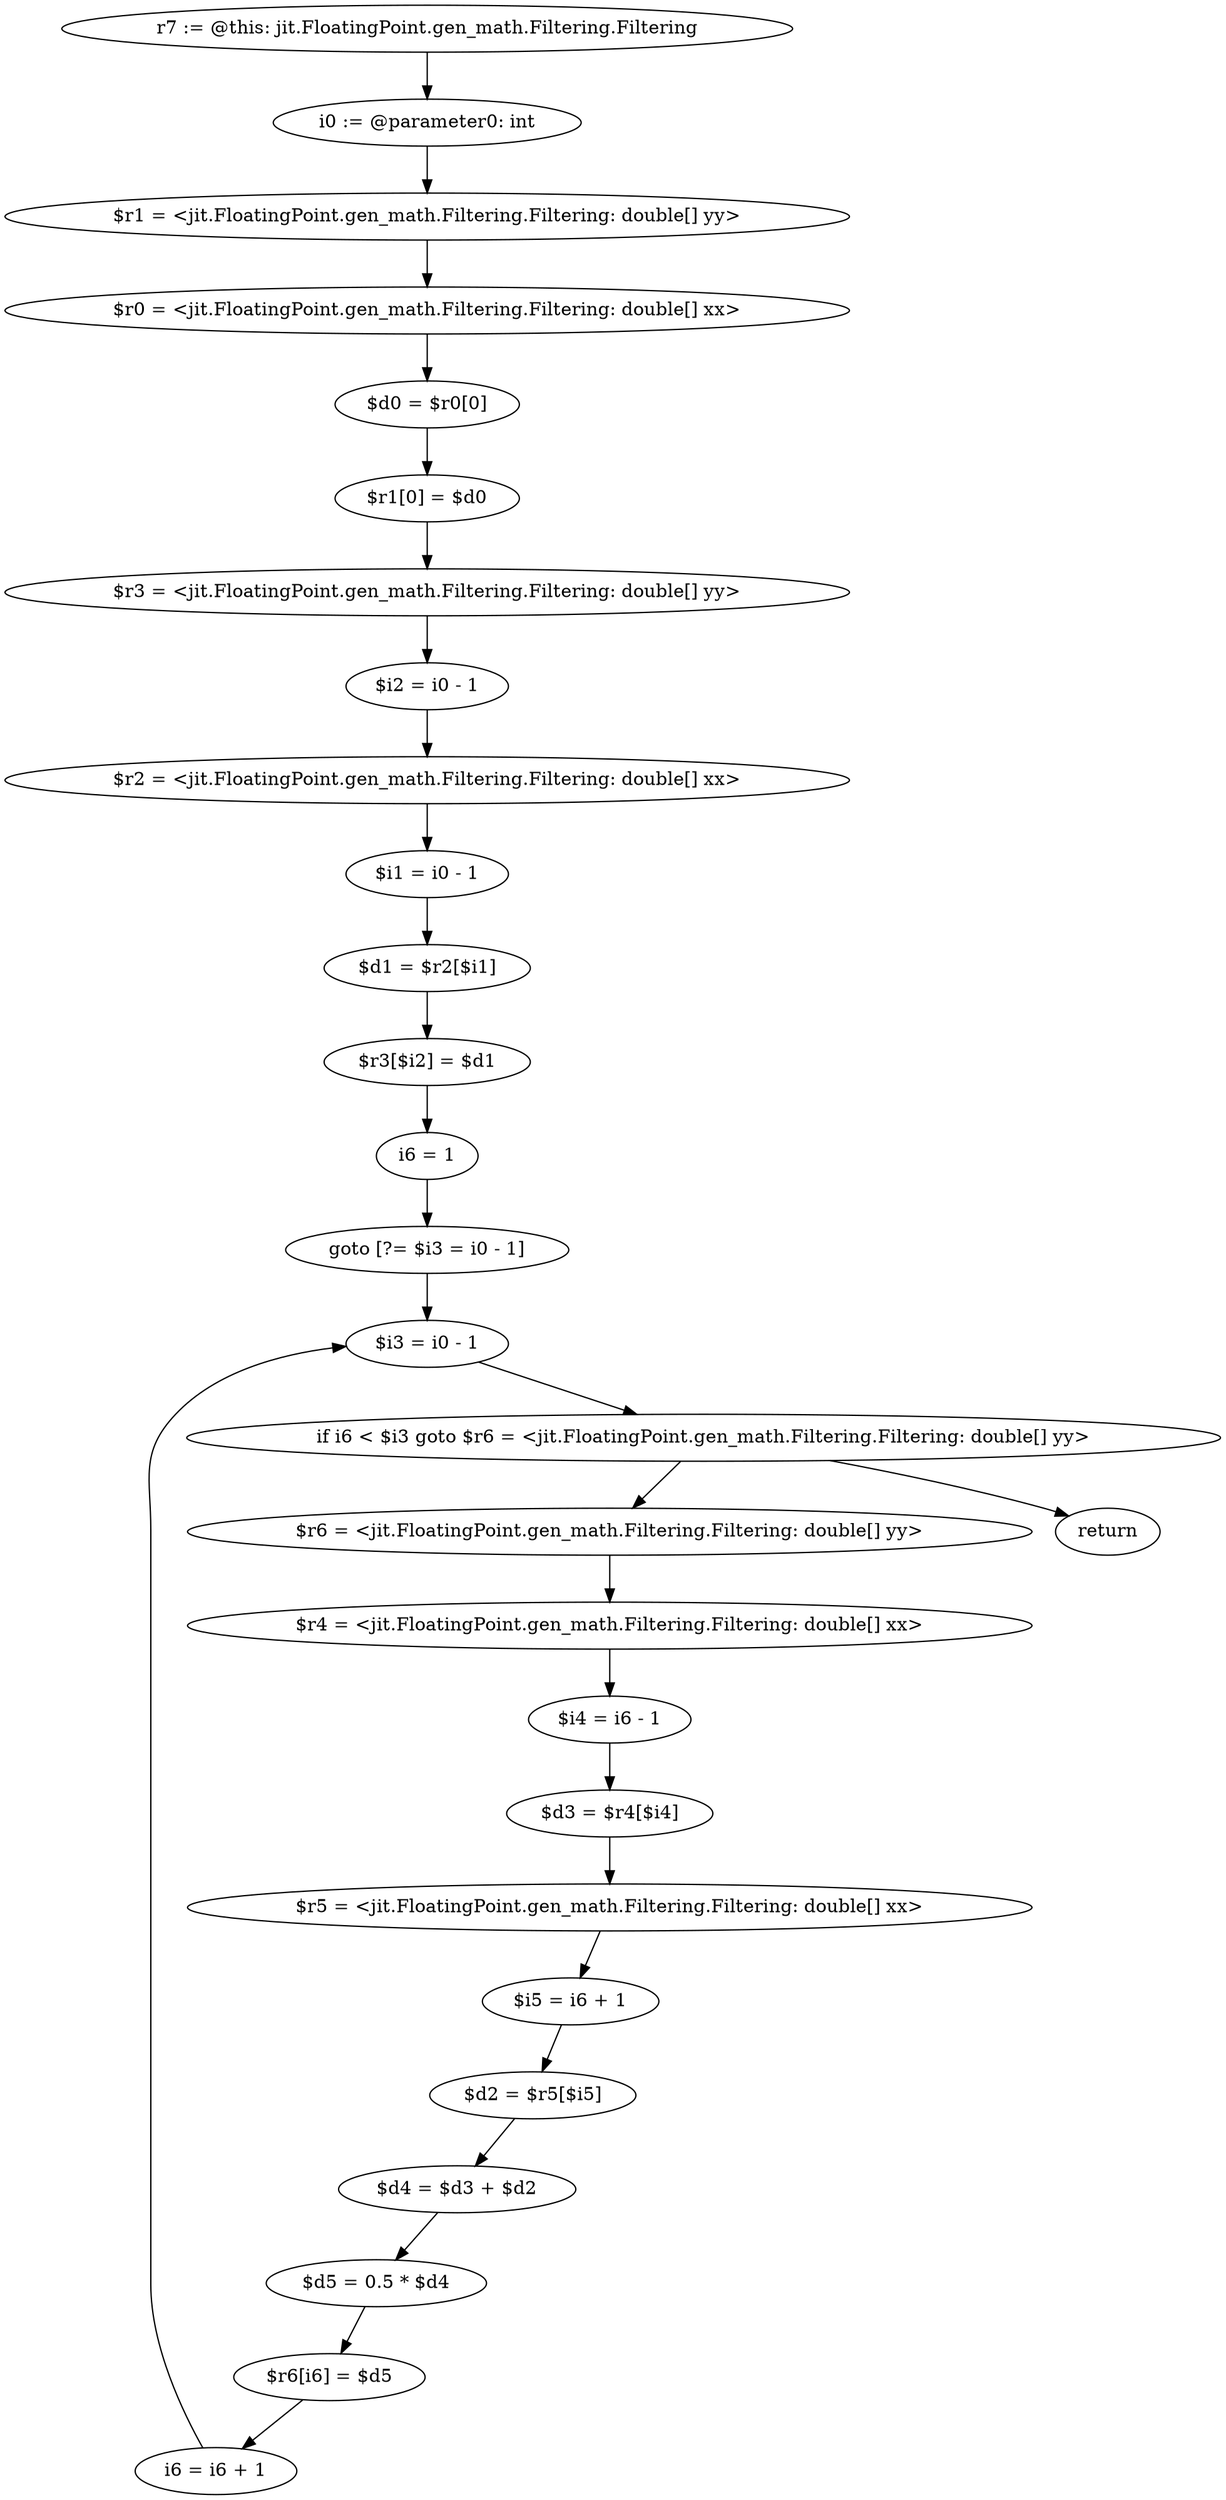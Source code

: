 digraph "unitGraph" {
    "r7 := @this: jit.FloatingPoint.gen_math.Filtering.Filtering"
    "i0 := @parameter0: int"
    "$r1 = <jit.FloatingPoint.gen_math.Filtering.Filtering: double[] yy>"
    "$r0 = <jit.FloatingPoint.gen_math.Filtering.Filtering: double[] xx>"
    "$d0 = $r0[0]"
    "$r1[0] = $d0"
    "$r3 = <jit.FloatingPoint.gen_math.Filtering.Filtering: double[] yy>"
    "$i2 = i0 - 1"
    "$r2 = <jit.FloatingPoint.gen_math.Filtering.Filtering: double[] xx>"
    "$i1 = i0 - 1"
    "$d1 = $r2[$i1]"
    "$r3[$i2] = $d1"
    "i6 = 1"
    "goto [?= $i3 = i0 - 1]"
    "$r6 = <jit.FloatingPoint.gen_math.Filtering.Filtering: double[] yy>"
    "$r4 = <jit.FloatingPoint.gen_math.Filtering.Filtering: double[] xx>"
    "$i4 = i6 - 1"
    "$d3 = $r4[$i4]"
    "$r5 = <jit.FloatingPoint.gen_math.Filtering.Filtering: double[] xx>"
    "$i5 = i6 + 1"
    "$d2 = $r5[$i5]"
    "$d4 = $d3 + $d2"
    "$d5 = 0.5 * $d4"
    "$r6[i6] = $d5"
    "i6 = i6 + 1"
    "$i3 = i0 - 1"
    "if i6 < $i3 goto $r6 = <jit.FloatingPoint.gen_math.Filtering.Filtering: double[] yy>"
    "return"
    "r7 := @this: jit.FloatingPoint.gen_math.Filtering.Filtering"->"i0 := @parameter0: int";
    "i0 := @parameter0: int"->"$r1 = <jit.FloatingPoint.gen_math.Filtering.Filtering: double[] yy>";
    "$r1 = <jit.FloatingPoint.gen_math.Filtering.Filtering: double[] yy>"->"$r0 = <jit.FloatingPoint.gen_math.Filtering.Filtering: double[] xx>";
    "$r0 = <jit.FloatingPoint.gen_math.Filtering.Filtering: double[] xx>"->"$d0 = $r0[0]";
    "$d0 = $r0[0]"->"$r1[0] = $d0";
    "$r1[0] = $d0"->"$r3 = <jit.FloatingPoint.gen_math.Filtering.Filtering: double[] yy>";
    "$r3 = <jit.FloatingPoint.gen_math.Filtering.Filtering: double[] yy>"->"$i2 = i0 - 1";
    "$i2 = i0 - 1"->"$r2 = <jit.FloatingPoint.gen_math.Filtering.Filtering: double[] xx>";
    "$r2 = <jit.FloatingPoint.gen_math.Filtering.Filtering: double[] xx>"->"$i1 = i0 - 1";
    "$i1 = i0 - 1"->"$d1 = $r2[$i1]";
    "$d1 = $r2[$i1]"->"$r3[$i2] = $d1";
    "$r3[$i2] = $d1"->"i6 = 1";
    "i6 = 1"->"goto [?= $i3 = i0 - 1]";
    "goto [?= $i3 = i0 - 1]"->"$i3 = i0 - 1";
    "$r6 = <jit.FloatingPoint.gen_math.Filtering.Filtering: double[] yy>"->"$r4 = <jit.FloatingPoint.gen_math.Filtering.Filtering: double[] xx>";
    "$r4 = <jit.FloatingPoint.gen_math.Filtering.Filtering: double[] xx>"->"$i4 = i6 - 1";
    "$i4 = i6 - 1"->"$d3 = $r4[$i4]";
    "$d3 = $r4[$i4]"->"$r5 = <jit.FloatingPoint.gen_math.Filtering.Filtering: double[] xx>";
    "$r5 = <jit.FloatingPoint.gen_math.Filtering.Filtering: double[] xx>"->"$i5 = i6 + 1";
    "$i5 = i6 + 1"->"$d2 = $r5[$i5]";
    "$d2 = $r5[$i5]"->"$d4 = $d3 + $d2";
    "$d4 = $d3 + $d2"->"$d5 = 0.5 * $d4";
    "$d5 = 0.5 * $d4"->"$r6[i6] = $d5";
    "$r6[i6] = $d5"->"i6 = i6 + 1";
    "i6 = i6 + 1"->"$i3 = i0 - 1";
    "$i3 = i0 - 1"->"if i6 < $i3 goto $r6 = <jit.FloatingPoint.gen_math.Filtering.Filtering: double[] yy>";
    "if i6 < $i3 goto $r6 = <jit.FloatingPoint.gen_math.Filtering.Filtering: double[] yy>"->"return";
    "if i6 < $i3 goto $r6 = <jit.FloatingPoint.gen_math.Filtering.Filtering: double[] yy>"->"$r6 = <jit.FloatingPoint.gen_math.Filtering.Filtering: double[] yy>";
}
